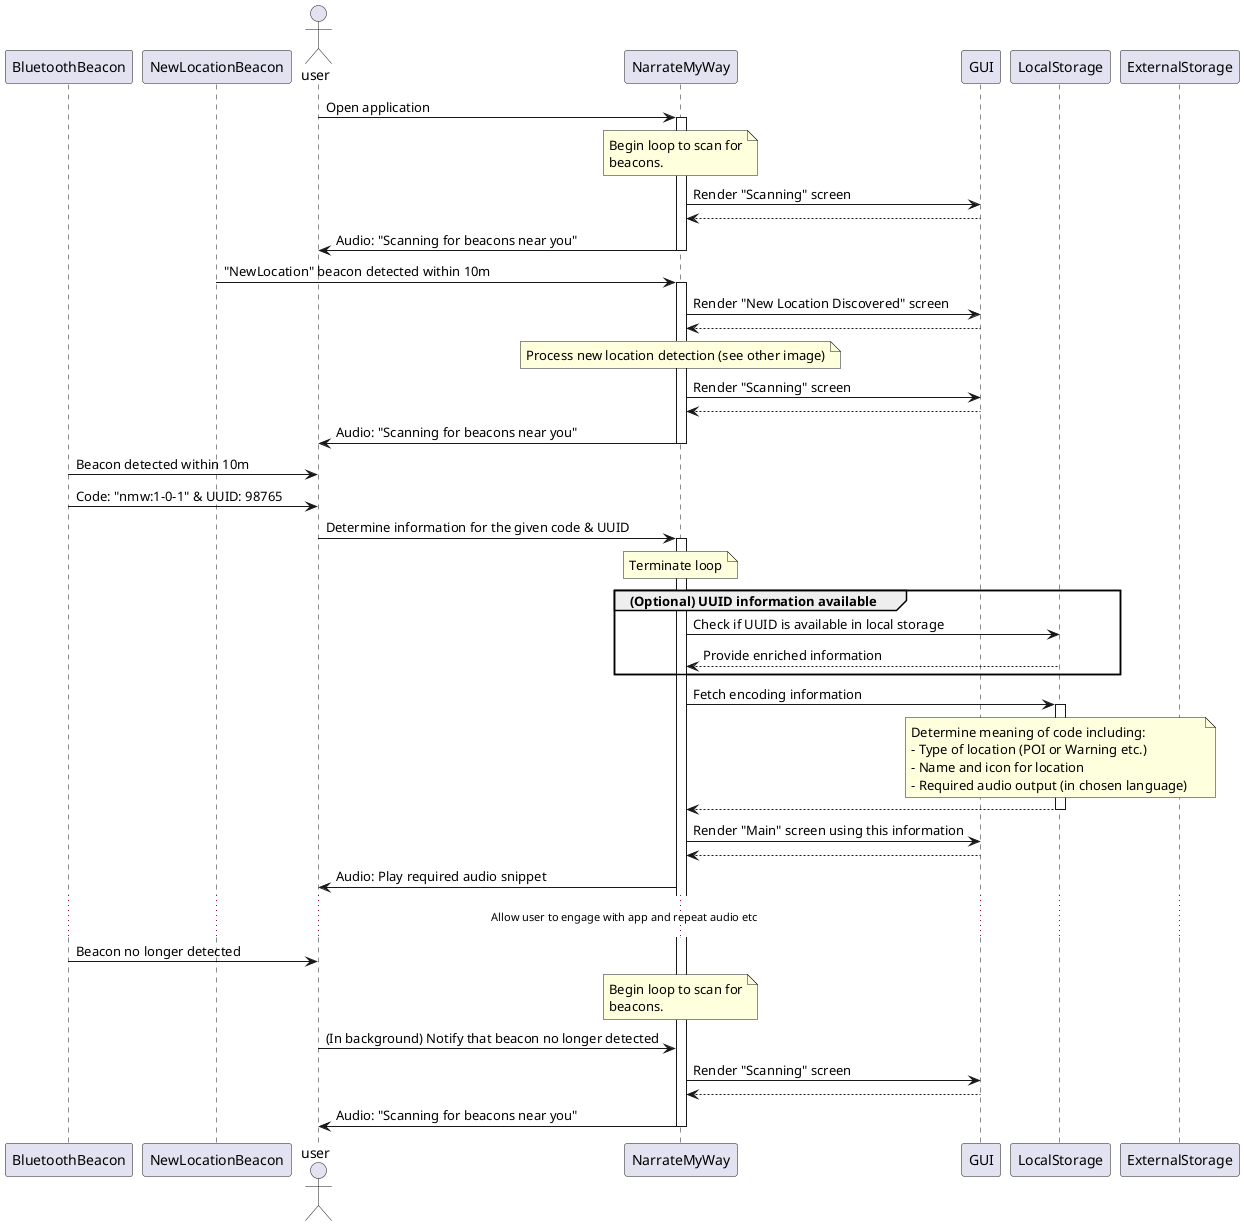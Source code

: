 @startuml TestUML
participant BluetoothBeacon
participant NewLocationBeacon
actor user
participant NarrateMyWay
participant GUI
participant LocalStorage
participant ExternalStorage


user->NarrateMyWay : Open application
activate NarrateMyWay
note over NarrateMyWay
    Begin loop to scan for
    beacons.     
end note
NarrateMyWay->GUI : Render "Scanning" screen
NarrateMyWay<--GUI
user <- NarrateMyWay : Audio: "Scanning for beacons near you"

deactivate NarrateMyWay


NarrateMyWay <- NewLocationBeacon : "NewLocation" beacon detected within 10m
activate NarrateMyWay

NarrateMyWay -> GUI : Render "New Location Discovered" screen
NarrateMyWay <-- GUI

note over NarrateMyWay
    Process new location detection (see other image)
end note

NarrateMyWay -> GUI : Render "Scanning" screen
NarrateMyWay <-- GUI

user <- NarrateMyWay : Audio: "Scanning for beacons near you"

deactivate NarrateMyWay


user<-BluetoothBeacon : Beacon detected within 10m
user<-BluetoothBeacon : Code: "nmw:1-0-1" & UUID: 98765
user->NarrateMyWay : Determine information for the given code & UUID
activate NarrateMyWay
note over NarrateMyWay : Terminate loop

group (Optional) UUID information available
NarrateMyWay->LocalStorage : Check if UUID is available in local storage
NarrateMyWay<--LocalStorage : Provide enriched information
end

NarrateMyWay->LocalStorage : Fetch encoding information
activate LocalStorage
note over LocalStorage 
    Determine meaning of code including:
    - Type of location (POI or Warning etc.)
    - Name and icon for location
    - Required audio output (in chosen language)    
end note
NarrateMyWay<--LocalStorage
deactivate LocalStorage
NarrateMyWay->GUI: Render "Main" screen using this information
NarrateMyWay<--GUI
user <- NarrateMyWay : Audio: Play required audio snippet
...Allow user to engage with app and repeat audio etc...

BluetoothBeacon->user : Beacon no longer detected
note over NarrateMyWay
    Begin loop to scan for
    beacons.     
end note
user->NarrateMyWay : (In background) Notify that beacon no longer detected
NarrateMyWay->GUI : Render "Scanning" screen
NarrateMyWay<--GUI
user <- NarrateMyWay : Audio: "Scanning for beacons near you"

deactivate NarrateMyWay

@enduml